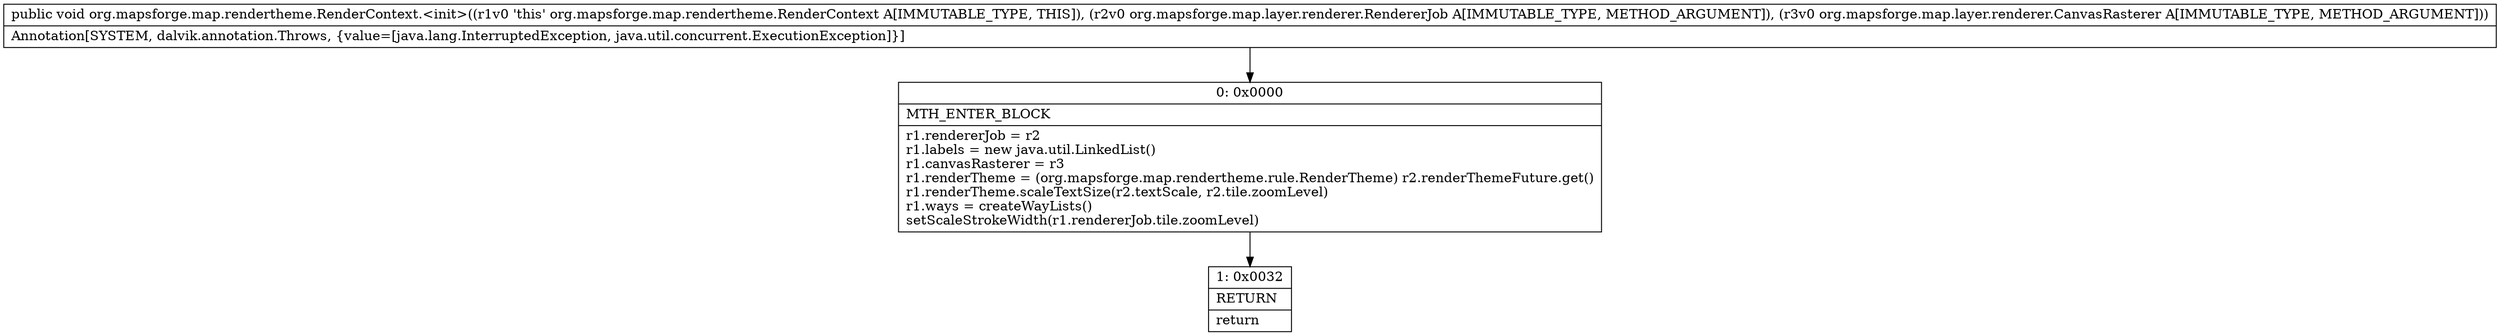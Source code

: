 digraph "CFG fororg.mapsforge.map.rendertheme.RenderContext.\<init\>(Lorg\/mapsforge\/map\/layer\/renderer\/RendererJob;Lorg\/mapsforge\/map\/layer\/renderer\/CanvasRasterer;)V" {
Node_0 [shape=record,label="{0\:\ 0x0000|MTH_ENTER_BLOCK\l|r1.rendererJob = r2\lr1.labels = new java.util.LinkedList()\lr1.canvasRasterer = r3\lr1.renderTheme = (org.mapsforge.map.rendertheme.rule.RenderTheme) r2.renderThemeFuture.get()\lr1.renderTheme.scaleTextSize(r2.textScale, r2.tile.zoomLevel)\lr1.ways = createWayLists()\lsetScaleStrokeWidth(r1.rendererJob.tile.zoomLevel)\l}"];
Node_1 [shape=record,label="{1\:\ 0x0032|RETURN\l|return\l}"];
MethodNode[shape=record,label="{public void org.mapsforge.map.rendertheme.RenderContext.\<init\>((r1v0 'this' org.mapsforge.map.rendertheme.RenderContext A[IMMUTABLE_TYPE, THIS]), (r2v0 org.mapsforge.map.layer.renderer.RendererJob A[IMMUTABLE_TYPE, METHOD_ARGUMENT]), (r3v0 org.mapsforge.map.layer.renderer.CanvasRasterer A[IMMUTABLE_TYPE, METHOD_ARGUMENT]))  | Annotation[SYSTEM, dalvik.annotation.Throws, \{value=[java.lang.InterruptedException, java.util.concurrent.ExecutionException]\}]\l}"];
MethodNode -> Node_0;
Node_0 -> Node_1;
}

